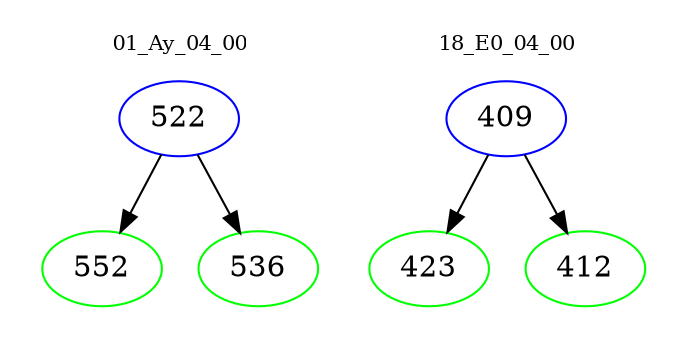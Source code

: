 digraph{
subgraph cluster_0 {
color = white
label = "01_Ay_04_00";
fontsize=10;
T0_522 [label="522", color="blue"]
T0_522 -> T0_552 [color="black"]
T0_552 [label="552", color="green"]
T0_522 -> T0_536 [color="black"]
T0_536 [label="536", color="green"]
}
subgraph cluster_1 {
color = white
label = "18_E0_04_00";
fontsize=10;
T1_409 [label="409", color="blue"]
T1_409 -> T1_423 [color="black"]
T1_423 [label="423", color="green"]
T1_409 -> T1_412 [color="black"]
T1_412 [label="412", color="green"]
}
}
